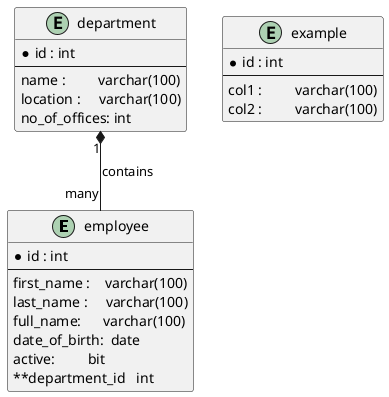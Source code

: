 @startuml
entity employee{
  *id : int
  --
  first_name :    varchar(100)
  last_name :     varchar(100)
  full_name:      varchar(100)
  date_of_birth:  date
  active:         bit
  **department_id   int
}

entity department{
  *id : int
  --
  name :         varchar(100)
  location :     varchar(100)
  no_of_offices: int
}

entity example{
  *id : int
  --
  col1 :         varchar(100)
  col2 :         varchar(100)
}

department "1" *-- "many" employee : contains

@enduml